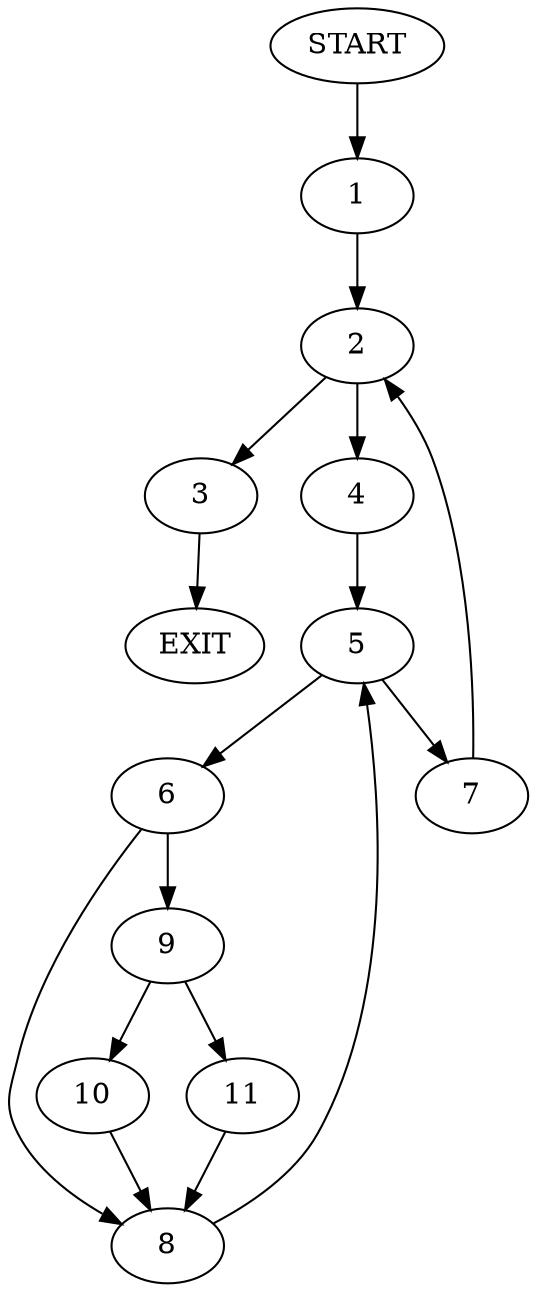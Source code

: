 digraph {
0 [label="START"]
12 [label="EXIT"]
0 -> 1
1 -> 2
2 -> 3
2 -> 4
4 -> 5
3 -> 12
5 -> 6
5 -> 7
6 -> 8
6 -> 9
7 -> 2
8 -> 5
9 -> 10
9 -> 11
10 -> 8
11 -> 8
}
